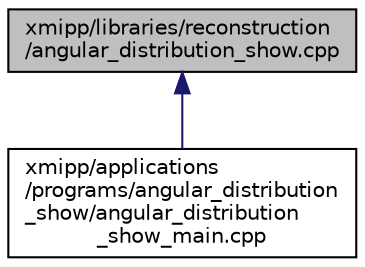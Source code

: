 digraph "xmipp/libraries/reconstruction/angular_distribution_show.cpp"
{
  edge [fontname="Helvetica",fontsize="10",labelfontname="Helvetica",labelfontsize="10"];
  node [fontname="Helvetica",fontsize="10",shape=record];
  Node84 [label="xmipp/libraries/reconstruction\l/angular_distribution_show.cpp",height=0.2,width=0.4,color="black", fillcolor="grey75", style="filled", fontcolor="black"];
  Node84 -> Node85 [dir="back",color="midnightblue",fontsize="10",style="solid",fontname="Helvetica"];
  Node85 [label="xmipp/applications\l/programs/angular_distribution\l_show/angular_distribution\l_show_main.cpp",height=0.2,width=0.4,color="black", fillcolor="white", style="filled",URL="$angular__distribution__show__main_8cpp.html"];
}
